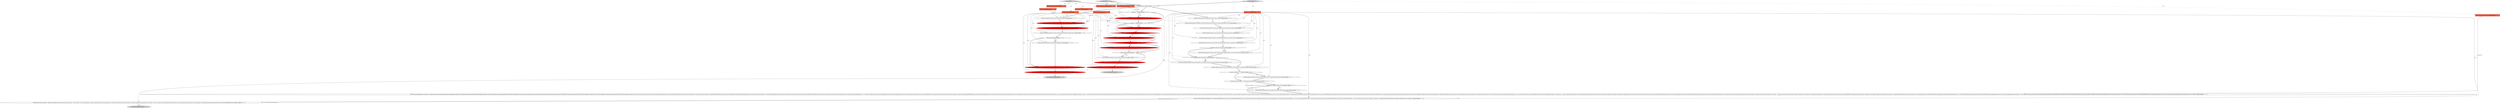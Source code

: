 digraph {
14 [style = filled, label = "saveObjectFiler['1', '0', '0']", fillcolor = lightgray, shape = diamond image = "AAA0AAABBB1BBB"];
35 [style = filled, label = "json.endObject()@@@135@@@['0', '0', '1']", fillcolor = lightgray, shape = ellipse image = "AAA0AAABBB3BBB"];
25 [style = filled, label = "JSONUtils.fieldNE(json,RegistryConstants.ATTR_TYPE,typeName)@@@5@@@['0', '1', '0']", fillcolor = red, shape = ellipse image = "AAA1AAABBB2BBB"];
7 [style = filled, label = "DBSObjectFilter filter@@@2@@@['1', '0', '0']", fillcolor = tomato, shape = box image = "AAA0AAABBB1BBB"];
50 [style = filled, label = "{Collection<FilterMapping> filterMappings = dataSource.getObjectFilters()if (!CommonUtils.isEmpty(filterMappings)) {json.name(RegistryConstants.TAG_FILTERS)json.beginArray()for (FilterMapping filter : filterMappings){if (filter.defaultFilter != null && !filter.defaultFilter.isEmpty()) {saveObjectFiler(json,filter.typeName,null,filter.defaultFilter)}for (Map.Entry<String,DBSObjectFilter> cf : filter.customFilters.entrySet()){if (!cf.getValue().isEmpty()) {saveObjectFiler(json,filter.typeName,cf.getKey(),cf.getValue())}}}json.endArray()}}@@@103@@@['0', '0', '1']", fillcolor = white, shape = ellipse image = "AAA0AAABBB3BBB"];
36 [style = filled, label = "JSONUtils.fieldNE(json,RegistryConstants.TAG_DESCRIPTION,dataSource.getDescription())@@@8@@@['0', '0', '1']", fillcolor = white, shape = ellipse image = "AAA0AAABBB3BBB"];
41 [style = filled, label = "JSONUtils.field(json,RegistryConstants.ATTR_DRIVER,dataSource.getDriver().getId())@@@6@@@['0', '0', '1']", fillcolor = white, shape = ellipse image = "AAA0AAABBB3BBB"];
4 [style = filled, label = "typeName != null@@@4@@@['1', '0', '0']", fillcolor = white, shape = diamond image = "AAA0AAABBB1BBB"];
13 [style = filled, label = "json.endObject()@@@21@@@['1', '0', '0']", fillcolor = lightgray, shape = ellipse image = "AAA0AAABBB1BBB"];
45 [style = filled, label = "final String lockPasswordHash = dataSource.getLockPasswordHash()@@@20@@@['0', '0', '1']", fillcolor = white, shape = ellipse image = "AAA0AAABBB3BBB"];
31 [style = filled, label = "JSONUtils.field(json,RegistryConstants.ATTR_ENABLED,false)@@@9@@@['0', '1', '0']", fillcolor = white, shape = ellipse image = "AAA0AAABBB2BBB"];
6 [style = filled, label = "!CommonUtils.isEmpty(filter.getDescription())@@@13@@@['1', '0', '0']", fillcolor = red, shape = diamond image = "AAA1AAABBB1BBB"];
40 [style = filled, label = "JSONUtils.field(json,RegistryConstants.ATTR_PROVIDER,dataSource.getDriver().getProviderDescriptor().getId())@@@5@@@['0', '0', '1']", fillcolor = white, shape = ellipse image = "AAA0AAABBB3BBB"];
26 [style = filled, label = "JSONUtils.fieldNE(json,RegistryConstants.ATTR_DESCRIPTION,filter.getDescription())@@@7@@@['0', '1', '0']", fillcolor = white, shape = ellipse image = "AAA0AAABBB2BBB"];
27 [style = filled, label = "JSONUtils.serializeStringList(json,RegistryConstants.TAG_EXCLUDE,filter.getExclude())@@@12@@@['0', '1', '0']", fillcolor = red, shape = ellipse image = "AAA1AAABBB2BBB"];
43 [style = filled, label = "JSONUtils.field(json,RegistryConstants.ATTR_ID,dataSource.getId())@@@4@@@['0', '0', '1']", fillcolor = white, shape = ellipse image = "AAA0AAABBB3BBB"];
53 [style = filled, label = "saveDataSource['0', '0', '1']", fillcolor = lightgray, shape = diamond image = "AAA0AAABBB3BBB"];
8 [style = filled, label = "JSONUtils.field(json,RegistryConstants.ATTR_ID,objectID)@@@8@@@['1', '0', '0']", fillcolor = red, shape = ellipse image = "AAA1AAABBB1BBB"];
10 [style = filled, label = "serializeList(json,RegistryConstants.TAG_INCLUDE,filter.getInclude())@@@19@@@['1', '0', '0']", fillcolor = red, shape = ellipse image = "AAA1AAABBB1BBB"];
19 [style = filled, label = "JSONUtils.fieldNE(json,RegistryConstants.ATTR_ID,objectID)@@@4@@@['0', '1', '0']", fillcolor = white, shape = ellipse image = "AAA0AAABBB2BBB"];
23 [style = filled, label = "DBSObjectFilter filter@@@2@@@['0', '1', '0']", fillcolor = tomato, shape = box image = "AAA0AAABBB2BBB"];
21 [style = filled, label = "String objectID@@@2@@@['0', '1', '0']", fillcolor = tomato, shape = box image = "AAA0AAABBB2BBB"];
15 [style = filled, label = "JsonWriter json@@@2@@@['1', '1', '0']", fillcolor = tomato, shape = box image = "AAA0AAABBB1BBB"];
52 [style = filled, label = "JSONUtils.field(json,RegistryConstants.ATTR_FOLDER,dataSource.getFolder().getFolderPath())@@@18@@@['0', '0', '1']", fillcolor = white, shape = ellipse image = "AAA0AAABBB3BBB"];
33 [style = filled, label = "DataSourceDescriptor dataSource@@@2@@@['0', '0', '1']", fillcolor = tomato, shape = box image = "AAA0AAABBB3BBB"];
12 [style = filled, label = "objectID != null@@@7@@@['1', '0', '0']", fillcolor = white, shape = diamond image = "AAA0AAABBB1BBB"];
16 [style = filled, label = "JSONUtils.field(json,RegistryConstants.ATTR_ENABLED,false)@@@17@@@['1', '0', '0']", fillcolor = white, shape = ellipse image = "AAA0AAABBB1BBB"];
17 [style = filled, label = "serializeList(json,RegistryConstants.TAG_EXCLUDE,filter.getExclude())@@@20@@@['1', '0', '0']", fillcolor = red, shape = ellipse image = "AAA1AAABBB1BBB"];
9 [style = filled, label = "JSONUtils.field(json,RegistryConstants.ATTR_TYPE,typeName)@@@5@@@['1', '0', '0']", fillcolor = red, shape = ellipse image = "AAA1AAABBB1BBB"];
18 [style = filled, label = "!filter.isEnabled()@@@16@@@['1', '0', '0']", fillcolor = white, shape = diamond image = "AAA0AAABBB1BBB"];
37 [style = filled, label = "dataSource.isShowSystemObjects()@@@10@@@['0', '0', '1']", fillcolor = white, shape = diamond image = "AAA0AAABBB3BBB"];
44 [style = filled, label = "JSONUtils.field(json,RegistryConstants.ATTR_SHOW_UTIL_OBJECTS,dataSource.isShowUtilityObjects())@@@14@@@['0', '0', '1']", fillcolor = white, shape = ellipse image = "AAA0AAABBB3BBB"];
28 [style = filled, label = "json.endObject()@@@13@@@['0', '1', '0']", fillcolor = lightgray, shape = ellipse image = "AAA0AAABBB2BBB"];
39 [style = filled, label = "dataSource.isShowUtilityObjects()@@@13@@@['0', '0', '1']", fillcolor = white, shape = diamond image = "AAA0AAABBB3BBB"];
1 [style = filled, label = "JSONUtils.field(json,RegistryConstants.ATTR_DESCRIPTION,filter.getDescription())@@@14@@@['1', '0', '0']", fillcolor = red, shape = ellipse image = "AAA1AAABBB1BBB"];
5 [style = filled, label = "String typeName@@@2@@@['1', '0', '0']", fillcolor = tomato, shape = box image = "AAA0AAABBB1BBB"];
24 [style = filled, label = "!filter.isEnabled()@@@8@@@['0', '1', '0']", fillcolor = white, shape = diamond image = "AAA0AAABBB2BBB"];
42 [style = filled, label = "JSONUtils.field(json,RegistryConstants.ATTR_SHOW_SYSTEM_OBJECTS,dataSource.isShowSystemObjects())@@@11@@@['0', '0', '1']", fillcolor = white, shape = ellipse image = "AAA0AAABBB3BBB"];
49 [style = filled, label = "JSONUtils.field(json,RegistryConstants.ATTR_READ_ONLY,dataSource.isConnectionReadOnly())@@@16@@@['0', '0', '1']", fillcolor = white, shape = ellipse image = "AAA0AAABBB3BBB"];
29 [style = filled, label = "saveObjectFiler['0', '1', '0']", fillcolor = lightgray, shape = diamond image = "AAA0AAABBB2BBB"];
38 [style = filled, label = "JSONUtils.field(json,RegistryConstants.ATTR_NAME,dataSource.getName())@@@7@@@['0', '0', '1']", fillcolor = white, shape = ellipse image = "AAA0AAABBB3BBB"];
20 [style = filled, label = "JSONUtils.serializeStringList(json,RegistryConstants.TAG_INCLUDE,filter.getInclude())@@@11@@@['0', '1', '0']", fillcolor = red, shape = ellipse image = "AAA1AAABBB2BBB"];
3 [style = filled, label = "json.beginObject()@@@3@@@['1', '1', '1']", fillcolor = white, shape = ellipse image = "AAA0AAABBB1BBB"];
11 [style = filled, label = "JSONUtils.field(json,RegistryConstants.ATTR_NAME,filter.getName())@@@11@@@['1', '0', '0']", fillcolor = red, shape = ellipse image = "AAA1AAABBB1BBB"];
48 [style = filled, label = "JSONUtils.field(json,RegistryConstants.ATTR_SAVE_PASSWORD,dataSource.isSavePassword())@@@9@@@['0', '0', '1']", fillcolor = white, shape = ellipse image = "AAA0AAABBB3BBB"];
32 [style = filled, label = "JsonWriter json@@@2@@@['0', '0', '1']", fillcolor = tomato, shape = box image = "AAA0AAABBB3BBB"];
34 [style = filled, label = "JSONUtils.field(json,RegistryConstants.ATTR_LOCK_PASSWORD,lockPasswordHash)@@@22@@@['0', '0', '1']", fillcolor = white, shape = ellipse image = "AAA0AAABBB3BBB"];
47 [style = filled, label = "{DBPConnectionConfiguration connectionInfo = dataSource.getConnectionConfiguration()json.name(RegistryConstants.TAG_CONNECTION)json.beginObject()JSONUtils.fieldNE(json,RegistryConstants.ATTR_HOST,connectionInfo.getHostName())JSONUtils.fieldNE(json,RegistryConstants.ATTR_PORT,connectionInfo.getHostPort())JSONUtils.fieldNE(json,RegistryConstants.ATTR_SERVER,connectionInfo.getServerName())JSONUtils.fieldNE(json,RegistryConstants.ATTR_DATABASE,connectionInfo.getDatabaseName())JSONUtils.fieldNE(json,RegistryConstants.ATTR_URL,connectionInfo.getUrl())saveSecuredCredentials(json,dataSource,null,connectionInfo.getUserName(),dataSource.isSavePassword()? connectionInfo.getUserPassword(): null)JSONUtils.fieldNE(json,RegistryConstants.ATTR_HOME,connectionInfo.getClientHomeId())if (connectionInfo.getConnectionType() != null) {JSONUtils.field(json,RegistryConstants.ATTR_TYPE,connectionInfo.getConnectionType().getId())}JSONUtils.fieldNE(json,RegistryConstants.ATTR_COLOR,connectionInfo.getConnectionColor())if (connectionInfo.getKeepAliveInterval() > 0) {JSONUtils.field(json,RegistryConstants.ATTR_KEEP_ALIVE,connectionInfo.getKeepAliveInterval())}serializeProperties(json,RegistryConstants.TAG_PROPERTIES,connectionInfo.getProperties())serializeProperties(json,RegistryConstants.TAG_PROVIDER_PROPERTIES,connectionInfo.getProviderProperties())if (!ArrayUtils.isEmpty(connectionInfo.getDeclaredEvents())) {json.name(RegistryConstants.TAG_EVENTS)json.beginArray()for (DBPConnectionEventType eventType : connectionInfo.getDeclaredEvents()){DBRShellCommand command = connectionInfo.getEvent(eventType)json.beginObject()JSONUtils.field(json,RegistryConstants.ATTR_TYPE,eventType.name())JSONUtils.field(json,RegistryConstants.ATTR_ENABLED,command.isEnabled())JSONUtils.field(json,RegistryConstants.ATTR_SHOW_PANEL,command.isShowProcessPanel())JSONUtils.field(json,RegistryConstants.ATTR_WAIT_PROCESS,command.isWaitProcessFinish())if (command.isWaitProcessFinish()) {JSONUtils.field(json,RegistryConstants.ATTR_WAIT_PROCESS_TIMEOUT,command.getWaitProcessTimeoutMs())}JSONUtils.field(json,RegistryConstants.ATTR_TERMINATE_AT_DISCONNECT,command.isTerminateAtDisconnect())JSONUtils.field(json,RegistryConstants.ATTR_PAUSE_AFTER_EXECUTE,command.getPauseAfterExecute())JSONUtils.fieldNE(json,RegistryConstants.ATTR_WORKING_DIRECTORY,command.getWorkingDirectory())JSONUtils.fieldNE(json,RegistryConstants.ATTR_COMMAND,command.getCommand())json.endObject()}json.endArray()}if (!CommonUtils.isEmpty(connectionInfo.getDeclaredHandlers())) {json.name(RegistryConstants.TAG_HANDLERS)json.beginArray()for (DBWHandlerConfiguration configuration : connectionInfo.getDeclaredHandlers()){json.beginObject()JSONUtils.field(json,RegistryConstants.ATTR_TYPE,configuration.getType().name())JSONUtils.field(json,RegistryConstants.ATTR_ID,CommonUtils.notEmpty(configuration.getId()))JSONUtils.field(json,RegistryConstants.ATTR_ENABLED,configuration.isEnabled())JSONUtils.field(json,RegistryConstants.ATTR_SAVE_PASSWORD,configuration.isSavePassword())if (!CommonUtils.isEmpty(configuration.getUserName())) {saveSecuredCredentials(json,dataSource,\"network/\" + configuration.getId(),configuration.getUserName(),configuration.isSavePassword()? configuration.getPassword(): null)}serializeProperties(json,RegistryConstants.TAG_PROPERTIES,configuration.getProperties())json.endObject()}json.endArray()}{DBPConnectionBootstrap bootstrap = connectionInfo.getBootstrap()if (bootstrap.hasData()) {json.name(RegistryConstants.TAG_BOOTSTRAP)json.beginObject()if (bootstrap.getDefaultAutoCommit() != null) {JSONUtils.field(json,RegistryConstants.ATTR_AUTOCOMMIT,bootstrap.getDefaultAutoCommit())}if (bootstrap.getDefaultTransactionIsolation() != null) {JSONUtils.field(json,RegistryConstants.ATTR_TXN_ISOLATION,bootstrap.getDefaultTransactionIsolation())}JSONUtils.fieldNE(json,RegistryConstants.ATTR_DEFAULT_OBJECT,bootstrap.getDefaultObjectName())if (bootstrap.isIgnoreErrors()) {JSONUtils.field(json,RegistryConstants.ATTR_IGNORE_ERRORS,true)}serializeList(json,RegistryConstants.TAG_QUERY,bootstrap.getInitQueries())json.endObject()}}json.endObject()}@@@24@@@['0', '0', '1']", fillcolor = white, shape = ellipse image = "AAA0AAABBB3BBB"];
22 [style = filled, label = "String typeName@@@2@@@['0', '1', '0']", fillcolor = tomato, shape = box image = "AAA0AAABBB2BBB"];
46 [style = filled, label = "dataSource.getFolder() != null@@@17@@@['0', '0', '1']", fillcolor = white, shape = diamond image = "AAA0AAABBB3BBB"];
54 [style = filled, label = "!CommonUtils.isEmpty(lockPasswordHash)@@@21@@@['0', '0', '1']", fillcolor = white, shape = diamond image = "AAA0AAABBB3BBB"];
30 [style = filled, label = "JSONUtils.fieldNE(json,RegistryConstants.ATTR_NAME,filter.getName())@@@6@@@['0', '1', '0']", fillcolor = red, shape = ellipse image = "AAA1AAABBB2BBB"];
0 [style = filled, label = "!CommonUtils.isEmpty(filter.getName())@@@10@@@['1', '0', '0']", fillcolor = red, shape = diamond image = "AAA1AAABBB1BBB"];
2 [style = filled, label = "JsonWriter json@@@2@@@['1', '0', '0']", fillcolor = tomato, shape = box image = "AAA0AAABBB1BBB"];
51 [style = filled, label = "{SimplePreferenceStore prefStore = dataSource.getPreferenceStore()Map<String,String> props = new TreeMap<>()for (String propName : prefStore.preferenceNames()){String propValue = prefStore.getString(propName)String defValue = prefStore.getDefaultString(propName)if (propValue != null && !CommonUtils.equalObjects(propValue,defValue)) {props.put(propName,propValue)}}if (!props.isEmpty()) {serializeProperties(json,RegistryConstants.TAG_CUSTOM_PROPERTIES,props)}}@@@121@@@['0', '0', '1']", fillcolor = white, shape = ellipse image = "AAA0AAABBB3BBB"];
14->3 [style = bold, label=""];
32->34 [style = solid, label="json"];
12->8 [style = dotted, label="true"];
25->30 [style = bold, label=""];
27->28 [style = bold, label=""];
6->1 [style = dotted, label="true"];
10->17 [style = bold, label=""];
29->23 [style = dotted, label="true"];
32->47 [style = solid, label="json"];
3->4 [style = bold, label=""];
53->32 [style = dotted, label="true"];
20->27 [style = bold, label=""];
5->4 [style = solid, label="typeName"];
8->0 [style = bold, label=""];
43->40 [style = bold, label=""];
32->50 [style = solid, label="json"];
53->33 [style = dotted, label="true"];
32->44 [style = solid, label="json"];
3->19 [style = bold, label=""];
32->51 [style = solid, label="json"];
39->49 [style = bold, label=""];
14->7 [style = dotted, label="true"];
21->19 [style = solid, label="objectID"];
2->16 [style = solid, label="json"];
10->20 [style = dashed, label="0"];
2->10 [style = solid, label="json"];
31->20 [style = bold, label=""];
2->9 [style = solid, label="json"];
32->36 [style = solid, label="json"];
0->11 [style = dotted, label="true"];
17->27 [style = dashed, label="0"];
14->2 [style = dotted, label="true"];
48->37 [style = bold, label=""];
32->38 [style = solid, label="json"];
18->16 [style = dotted, label="true"];
15->20 [style = solid, label="json"];
30->26 [style = bold, label=""];
34->47 [style = bold, label=""];
52->45 [style = bold, label=""];
22->25 [style = solid, label="typeName"];
44->49 [style = bold, label=""];
26->24 [style = bold, label=""];
51->35 [style = bold, label=""];
19->25 [style = bold, label=""];
24->20 [style = bold, label=""];
2->17 [style = solid, label="json"];
39->44 [style = dotted, label="true"];
49->46 [style = bold, label=""];
41->38 [style = bold, label=""];
29->21 [style = dotted, label="true"];
12->39 [style = dashed, label="0"];
33->47 [style = solid, label="dataSource"];
15->27 [style = solid, label="json"];
54->34 [style = dotted, label="true"];
15->8 [style = solid, label="objectID"];
4->9 [style = bold, label=""];
32->40 [style = solid, label="json"];
15->12 [style = solid, label="objectID"];
15->26 [style = solid, label="json"];
6->18 [style = bold, label=""];
42->39 [style = bold, label=""];
0->11 [style = bold, label=""];
15->30 [style = solid, label="json"];
47->50 [style = bold, label=""];
32->42 [style = solid, label="json"];
45->34 [style = solid, label="lockPasswordHash"];
6->1 [style = bold, label=""];
29->22 [style = dotted, label="true"];
14->5 [style = dotted, label="true"];
18->10 [style = bold, label=""];
24->31 [style = bold, label=""];
12->8 [style = bold, label=""];
9->25 [style = dashed, label="0"];
4->12 [style = bold, label=""];
17->13 [style = bold, label=""];
9->12 [style = bold, label=""];
37->42 [style = dotted, label="true"];
8->44 [style = dashed, label="0"];
2->1 [style = solid, label="json"];
37->39 [style = bold, label=""];
37->42 [style = bold, label=""];
54->34 [style = bold, label=""];
46->52 [style = dotted, label="true"];
18->16 [style = bold, label=""];
15->31 [style = solid, label="json"];
2->8 [style = solid, label="json"];
39->44 [style = bold, label=""];
0->6 [style = bold, label=""];
16->10 [style = bold, label=""];
53->3 [style = bold, label=""];
11->6 [style = bold, label=""];
29->3 [style = bold, label=""];
2->11 [style = solid, label="json"];
24->31 [style = dotted, label="true"];
38->36 [style = bold, label=""];
1->18 [style = bold, label=""];
32->41 [style = solid, label="json"];
46->52 [style = bold, label=""];
12->0 [style = bold, label=""];
29->15 [style = dotted, label="true"];
15->19 [style = solid, label="json"];
32->49 [style = solid, label="json"];
45->54 [style = bold, label=""];
14->15 [style = dotted, label="true"];
54->47 [style = bold, label=""];
9->40 [style = dashed, label="0"];
32->52 [style = solid, label="json"];
32->43 [style = solid, label="json"];
50->51 [style = bold, label=""];
36->48 [style = bold, label=""];
40->41 [style = bold, label=""];
32->48 [style = solid, label="json"];
46->45 [style = bold, label=""];
3->43 [style = bold, label=""];
4->9 [style = dotted, label="true"];
15->25 [style = solid, label="json"];
5->9 [style = solid, label="typeName"];
}
